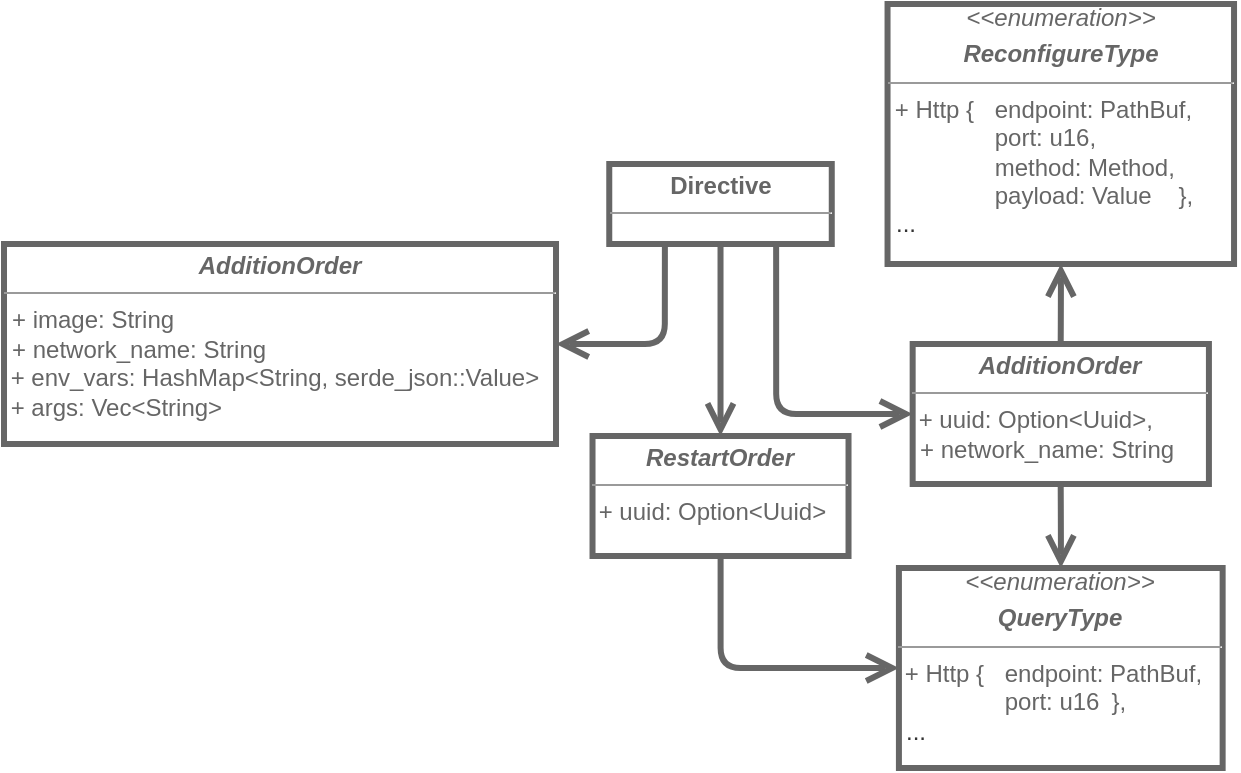<mxfile version="22.1.16" type="device">
  <diagram name="Page-1" id="UgkzKDdlbD2YLOSZ790F">
    <mxGraphModel dx="584" dy="907" grid="0" gridSize="10" guides="1" tooltips="1" connect="1" arrows="1" fold="1" page="1" pageScale="1" pageWidth="850" pageHeight="1100" math="0" shadow="0">
      <root>
        <mxCell id="0" />
        <mxCell id="1" parent="0" />
        <mxCell id="kwFyTD9Cq_FAFEDmP9UZ-1" value="&lt;p style=&quot;margin:0px;margin-top:4px;text-align:center;&quot;&gt;&lt;font color=&quot;#666666&quot;&gt;&lt;b&gt;Directive&lt;/b&gt;&lt;/font&gt;&lt;/p&gt;&lt;hr size=&quot;1&quot;&gt;&lt;p style=&quot;margin:0px;margin-left:4px;&quot;&gt;&lt;br&gt;&lt;/p&gt;" style="verticalAlign=top;align=left;overflow=fill;fontSize=12;fontFamily=Helvetica;html=1;whiteSpace=wrap;strokeColor=#666666;fontColor=#333333;fillColor=#ffffff;labelBackgroundColor=none;strokeWidth=3;" vertex="1" parent="1">
          <mxGeometry x="1227.63" y="279" width="111.25" height="40" as="geometry" />
        </mxCell>
        <mxCell id="kwFyTD9Cq_FAFEDmP9UZ-14" style="edgeStyle=orthogonalEdgeStyle;shape=connector;curved=0;rounded=1;orthogonalLoop=1;jettySize=auto;html=1;exitX=0.5;exitY=0;exitDx=0;exitDy=0;labelBackgroundColor=default;strokeColor=#666666;strokeWidth=3;align=center;verticalAlign=middle;fontFamily=Helvetica;fontSize=11;fontColor=default;endArrow=none;endFill=0;startSize=10;endSize=9;startArrow=open;startFill=0;" edge="1" parent="1" source="kwFyTD9Cq_FAFEDmP9UZ-11" target="kwFyTD9Cq_FAFEDmP9UZ-1">
          <mxGeometry relative="1" as="geometry">
            <Array as="points">
              <mxPoint x="1283.01" y="415" />
            </Array>
          </mxGeometry>
        </mxCell>
        <mxCell id="kwFyTD9Cq_FAFEDmP9UZ-11" value="&lt;p style=&quot;margin:0px;margin-top:4px;text-align:center;&quot;&gt;&lt;font color=&quot;#666666&quot;&gt;&lt;b&gt;&lt;i&gt;RestartOrder&lt;/i&gt;&lt;/b&gt;&lt;/font&gt;&lt;br&gt;&lt;/p&gt;&lt;hr size=&quot;1&quot;&gt;&lt;p style=&quot;margin:0px;margin-left:4px;&quot;&gt;&lt;/p&gt;&lt;font color=&quot;#666666&quot;&gt;&amp;nbsp;+ uuid: Option&amp;lt;Uuid&amp;gt;&lt;/font&gt;&lt;p style=&quot;margin:0px;margin-left:4px;&quot;&gt;&lt;br&gt;&lt;/p&gt;&lt;p style=&quot;margin:0px;margin-left:4px;&quot;&gt;&lt;br&gt;&lt;/p&gt;" style="verticalAlign=top;align=left;overflow=fill;fontSize=12;fontFamily=Helvetica;html=1;whiteSpace=wrap;labelBackgroundColor=none;fillColor=#ffffff;fontColor=#333333;strokeColor=#666666;strokeWidth=3;" vertex="1" parent="1">
          <mxGeometry x="1219.26" y="415" width="128" height="60" as="geometry" />
        </mxCell>
        <mxCell id="kwFyTD9Cq_FAFEDmP9UZ-16" style="edgeStyle=orthogonalEdgeStyle;shape=connector;curved=0;rounded=1;orthogonalLoop=1;jettySize=auto;html=1;labelBackgroundColor=default;strokeColor=#666666;strokeWidth=3;align=center;verticalAlign=middle;fontFamily=Helvetica;fontSize=11;fontColor=default;endArrow=none;endFill=0;startSize=10;endSize=9;exitX=0;exitY=0.5;exitDx=0;exitDy=0;entryX=0.75;entryY=1;entryDx=0;entryDy=0;startArrow=open;startFill=0;" edge="1" parent="1" source="kwFyTD9Cq_FAFEDmP9UZ-13" target="kwFyTD9Cq_FAFEDmP9UZ-1">
          <mxGeometry relative="1" as="geometry" />
        </mxCell>
        <mxCell id="kwFyTD9Cq_FAFEDmP9UZ-21" style="edgeStyle=orthogonalEdgeStyle;shape=connector;curved=0;rounded=1;orthogonalLoop=1;jettySize=auto;html=1;labelBackgroundColor=default;strokeColor=#666666;strokeWidth=3;align=center;verticalAlign=middle;fontFamily=Helvetica;fontSize=11;fontColor=default;endArrow=none;endFill=0;startSize=10;endSize=9;entryX=0.25;entryY=1;entryDx=0;entryDy=0;startArrow=open;startFill=0;" edge="1" parent="1" source="kwFyTD9Cq_FAFEDmP9UZ-3" target="kwFyTD9Cq_FAFEDmP9UZ-1">
          <mxGeometry relative="1" as="geometry">
            <mxPoint x="1241.01" y="339" as="targetPoint" />
          </mxGeometry>
        </mxCell>
        <mxCell id="kwFyTD9Cq_FAFEDmP9UZ-3" value="&lt;p style=&quot;margin:0px;margin-top:4px;text-align:center;&quot;&gt;&lt;b&gt;&lt;i&gt;&lt;font color=&quot;#666666&quot;&gt;AdditionOrder&lt;/font&gt;&lt;/i&gt;&lt;/b&gt;&lt;/p&gt;&lt;hr size=&quot;1&quot;&gt;&lt;p style=&quot;margin:0px;margin-left:4px;&quot;&gt;&lt;font color=&quot;#666666&quot;&gt;+ image: String&lt;/font&gt;&lt;/p&gt;&lt;p style=&quot;margin:0px;margin-left:4px;&quot;&gt;&lt;font color=&quot;#666666&quot;&gt;+ network_name: String&lt;/font&gt;&lt;/p&gt;&lt;p style=&quot;margin:0px;margin-left:4px;&quot;&gt;&lt;/p&gt;&lt;font color=&quot;#666666&quot;&gt;&amp;nbsp;+ env_vars: HashMap&amp;lt;String, serde_json::Value&amp;gt;&lt;/font&gt;&lt;p style=&quot;margin:0px;margin-left:4px;&quot;&gt;&lt;/p&gt;&lt;font color=&quot;#666666&quot;&gt;&amp;nbsp;+ args: Vec&amp;lt;String&amp;gt;&lt;/font&gt;&lt;p style=&quot;margin:0px;margin-left:4px;&quot;&gt;&lt;br&gt;&lt;/p&gt;" style="verticalAlign=top;align=left;overflow=fill;fontSize=12;fontFamily=Helvetica;html=1;whiteSpace=wrap;labelBackgroundColor=none;fillColor=#ffffff;fontColor=#333333;strokeColor=#666666;strokeWidth=3;" vertex="1" parent="1">
          <mxGeometry x="925.005" y="319" width="276" height="100" as="geometry" />
        </mxCell>
        <mxCell id="kwFyTD9Cq_FAFEDmP9UZ-13" value="&lt;p style=&quot;margin:0px;margin-top:4px;text-align:center;&quot;&gt;&lt;b&gt;&lt;i&gt;&lt;font color=&quot;#666666&quot;&gt;AdditionOrder&lt;/font&gt;&lt;/i&gt;&lt;/b&gt;&lt;/p&gt;&lt;hr size=&quot;1&quot;&gt;&lt;p style=&quot;margin:0px;margin-left:4px;&quot;&gt;&lt;/p&gt;&lt;font color=&quot;#666666&quot;&gt;&amp;nbsp;+ uuid: Option&amp;lt;Uuid&amp;gt;,&lt;/font&gt;&lt;p style=&quot;margin:0px;margin-left:4px;&quot;&gt;&lt;font color=&quot;#666666&quot;&gt;+ network_name: String&lt;/font&gt;&lt;/p&gt;&lt;p style=&quot;margin:0px;margin-left:4px;&quot;&gt;&lt;/p&gt;&lt;font color=&quot;#666666&quot;&gt;&amp;nbsp;&lt;br&gt;&lt;/font&gt;" style="verticalAlign=top;align=left;overflow=fill;fontSize=12;fontFamily=Helvetica;html=1;whiteSpace=wrap;labelBackgroundColor=none;fillColor=#ffffff;fontColor=#333333;strokeColor=#666666;strokeWidth=3;" vertex="1" parent="1">
          <mxGeometry x="1379.33" y="369" width="148.13" height="70" as="geometry" />
        </mxCell>
        <mxCell id="kwFyTD9Cq_FAFEDmP9UZ-19" style="edgeStyle=orthogonalEdgeStyle;shape=connector;curved=0;rounded=1;orthogonalLoop=1;jettySize=auto;html=1;exitX=0;exitY=0.5;exitDx=0;exitDy=0;labelBackgroundColor=default;strokeColor=#666666;strokeWidth=3;align=center;verticalAlign=middle;fontFamily=Helvetica;fontSize=11;fontColor=default;endArrow=none;endFill=0;startSize=10;endSize=9;startArrow=open;startFill=0;" edge="1" parent="1" source="kwFyTD9Cq_FAFEDmP9UZ-18" target="kwFyTD9Cq_FAFEDmP9UZ-11">
          <mxGeometry relative="1" as="geometry" />
        </mxCell>
        <mxCell id="kwFyTD9Cq_FAFEDmP9UZ-20" style="edgeStyle=orthogonalEdgeStyle;shape=connector;curved=0;rounded=1;orthogonalLoop=1;jettySize=auto;html=1;labelBackgroundColor=default;strokeColor=#666666;strokeWidth=3;align=center;verticalAlign=middle;fontFamily=Helvetica;fontSize=11;fontColor=default;endArrow=none;endFill=0;startSize=10;endSize=9;startArrow=open;startFill=0;" edge="1" parent="1" source="kwFyTD9Cq_FAFEDmP9UZ-18" target="kwFyTD9Cq_FAFEDmP9UZ-13">
          <mxGeometry relative="1" as="geometry" />
        </mxCell>
        <mxCell id="kwFyTD9Cq_FAFEDmP9UZ-18" value="&lt;i style=&quot;border-color: var(--border-color); color: rgb(102, 102, 102);&quot;&gt;&amp;lt;&amp;lt;enumeration&amp;gt;&amp;gt;&lt;/i&gt;&lt;br style=&quot;border-color: var(--border-color); color: rgb(102, 102, 102);&quot;&gt;&lt;p style=&quot;margin: 4px 0px 0px;&quot;&gt;&lt;font color=&quot;#666666&quot;&gt;&lt;b&gt;&lt;i&gt;QueryType&lt;/i&gt;&lt;/b&gt;&lt;/font&gt;&lt;br&gt;&lt;/p&gt;&lt;hr size=&quot;1&quot;&gt;&lt;p style=&quot;margin:0px;margin-left:4px;&quot;&gt;&lt;/p&gt;&lt;font color=&quot;#666666&quot;&gt;&lt;div style=&quot;text-align: left;&quot;&gt;&lt;span style=&quot;background-color: initial;&quot;&gt;&amp;nbsp;+&amp;nbsp;&lt;/span&gt;&lt;span style=&quot;background-color: initial;&quot;&gt;Http { &lt;span style=&quot;white-space: pre;&quot;&gt;&#x9;&lt;/span&gt;endpoint: PathBuf,&amp;nbsp;&lt;/span&gt;&lt;/div&gt;&lt;div style=&quot;text-align: left;&quot;&gt;&lt;span style=&quot;background-color: initial;&quot;&gt;&lt;span style=&quot;white-space: pre;&quot;&gt;&#x9;&lt;/span&gt;&lt;span style=&quot;white-space: pre;&quot;&gt;&#x9;&lt;/span&gt;port: u16 &lt;span style=&quot;white-space: pre;&quot;&gt;&#x9;&lt;/span&gt;},&lt;/span&gt;&lt;/div&gt;&lt;/font&gt;&lt;p style=&quot;text-align: left; margin: 0px 0px 0px 4px;&quot;&gt;...&lt;/p&gt;" style="verticalAlign=top;align=center;overflow=fill;fontSize=12;fontFamily=Helvetica;html=1;whiteSpace=wrap;labelBackgroundColor=none;fillColor=#ffffff;fontColor=#333333;strokeColor=#666666;strokeWidth=3;" vertex="1" parent="1">
          <mxGeometry x="1372.46" y="481" width="161.86" height="100" as="geometry" />
        </mxCell>
        <mxCell id="kwFyTD9Cq_FAFEDmP9UZ-23" style="edgeStyle=orthogonalEdgeStyle;shape=connector;curved=0;rounded=1;orthogonalLoop=1;jettySize=auto;html=1;labelBackgroundColor=default;strokeColor=#666666;strokeWidth=3;align=center;verticalAlign=middle;fontFamily=Helvetica;fontSize=11;fontColor=default;endArrow=none;endFill=0;startSize=10;endSize=9;startArrow=open;startFill=0;" edge="1" parent="1" source="kwFyTD9Cq_FAFEDmP9UZ-22" target="kwFyTD9Cq_FAFEDmP9UZ-13">
          <mxGeometry relative="1" as="geometry" />
        </mxCell>
        <mxCell id="kwFyTD9Cq_FAFEDmP9UZ-22" value="&lt;i style=&quot;border-color: var(--border-color); color: rgb(102, 102, 102);&quot;&gt;&amp;lt;&amp;lt;enumeration&amp;gt;&amp;gt;&lt;/i&gt;&lt;br style=&quot;border-color: var(--border-color); color: rgb(102, 102, 102);&quot;&gt;&lt;p style=&quot;margin: 4px 0px 0px;&quot;&gt;&lt;font color=&quot;#666666&quot;&gt;&lt;b&gt;&lt;i&gt;ReconfigureType&lt;/i&gt;&lt;/b&gt;&lt;/font&gt;&lt;br&gt;&lt;/p&gt;&lt;hr size=&quot;1&quot;&gt;&lt;p style=&quot;margin:0px;margin-left:4px;&quot;&gt;&lt;/p&gt;&lt;span style=&quot;color: rgb(102, 102, 102); background-color: initial;&quot;&gt;&lt;div style=&quot;text-align: left;&quot;&gt;&lt;span style=&quot;background-color: initial;&quot;&gt;&amp;nbsp;+&amp;nbsp;&lt;/span&gt;Http { &lt;span style=&quot;white-space: pre;&quot;&gt;&#x9;&lt;/span&gt;endpoint: PathBuf,&amp;nbsp;&lt;/div&gt;&lt;div style=&quot;text-align: left;&quot;&gt;&lt;span style=&quot;white-space: pre;&quot;&gt;&#x9;&lt;/span&gt;&lt;span style=&quot;white-space: pre;&quot;&gt;&#x9;&lt;/span&gt;port: u16,&amp;nbsp;&lt;/div&gt;&lt;div style=&quot;text-align: left;&quot;&gt;&lt;span style=&quot;background-color: initial;&quot;&gt;&lt;span style=&quot;white-space: pre;&quot;&gt;&#x9;&lt;/span&gt;&lt;span style=&quot;white-space: pre;&quot;&gt;&#x9;&lt;/span&gt;method: Method,&lt;/span&gt;&lt;/div&gt;&lt;div style=&quot;text-align: left;&quot;&gt;&lt;span style=&quot;background-color: initial;&quot;&gt;&amp;nbsp; &amp;nbsp; &amp;nbsp; &amp;nbsp; &lt;span style=&quot;white-space: pre;&quot;&gt;&#x9;&lt;/span&gt;payload: Value&amp;nbsp; &amp;nbsp;&lt;/span&gt;&lt;span style=&quot;background-color: initial;&quot;&gt;&amp;nbsp;&lt;/span&gt;&lt;span style=&quot;background-color: initial;&quot;&gt;},&lt;/span&gt;&lt;/div&gt;&lt;/span&gt;&lt;p style=&quot;text-align: left; margin: 0px 0px 0px 4px;&quot;&gt;...&lt;/p&gt;" style="verticalAlign=top;align=center;overflow=fill;fontSize=12;fontFamily=Helvetica;html=1;whiteSpace=wrap;labelBackgroundColor=none;fillColor=#ffffff;fontColor=#333333;strokeColor=#666666;strokeWidth=3;" vertex="1" parent="1">
          <mxGeometry x="1366.77" y="199" width="173.25" height="130" as="geometry" />
        </mxCell>
      </root>
    </mxGraphModel>
  </diagram>
</mxfile>
